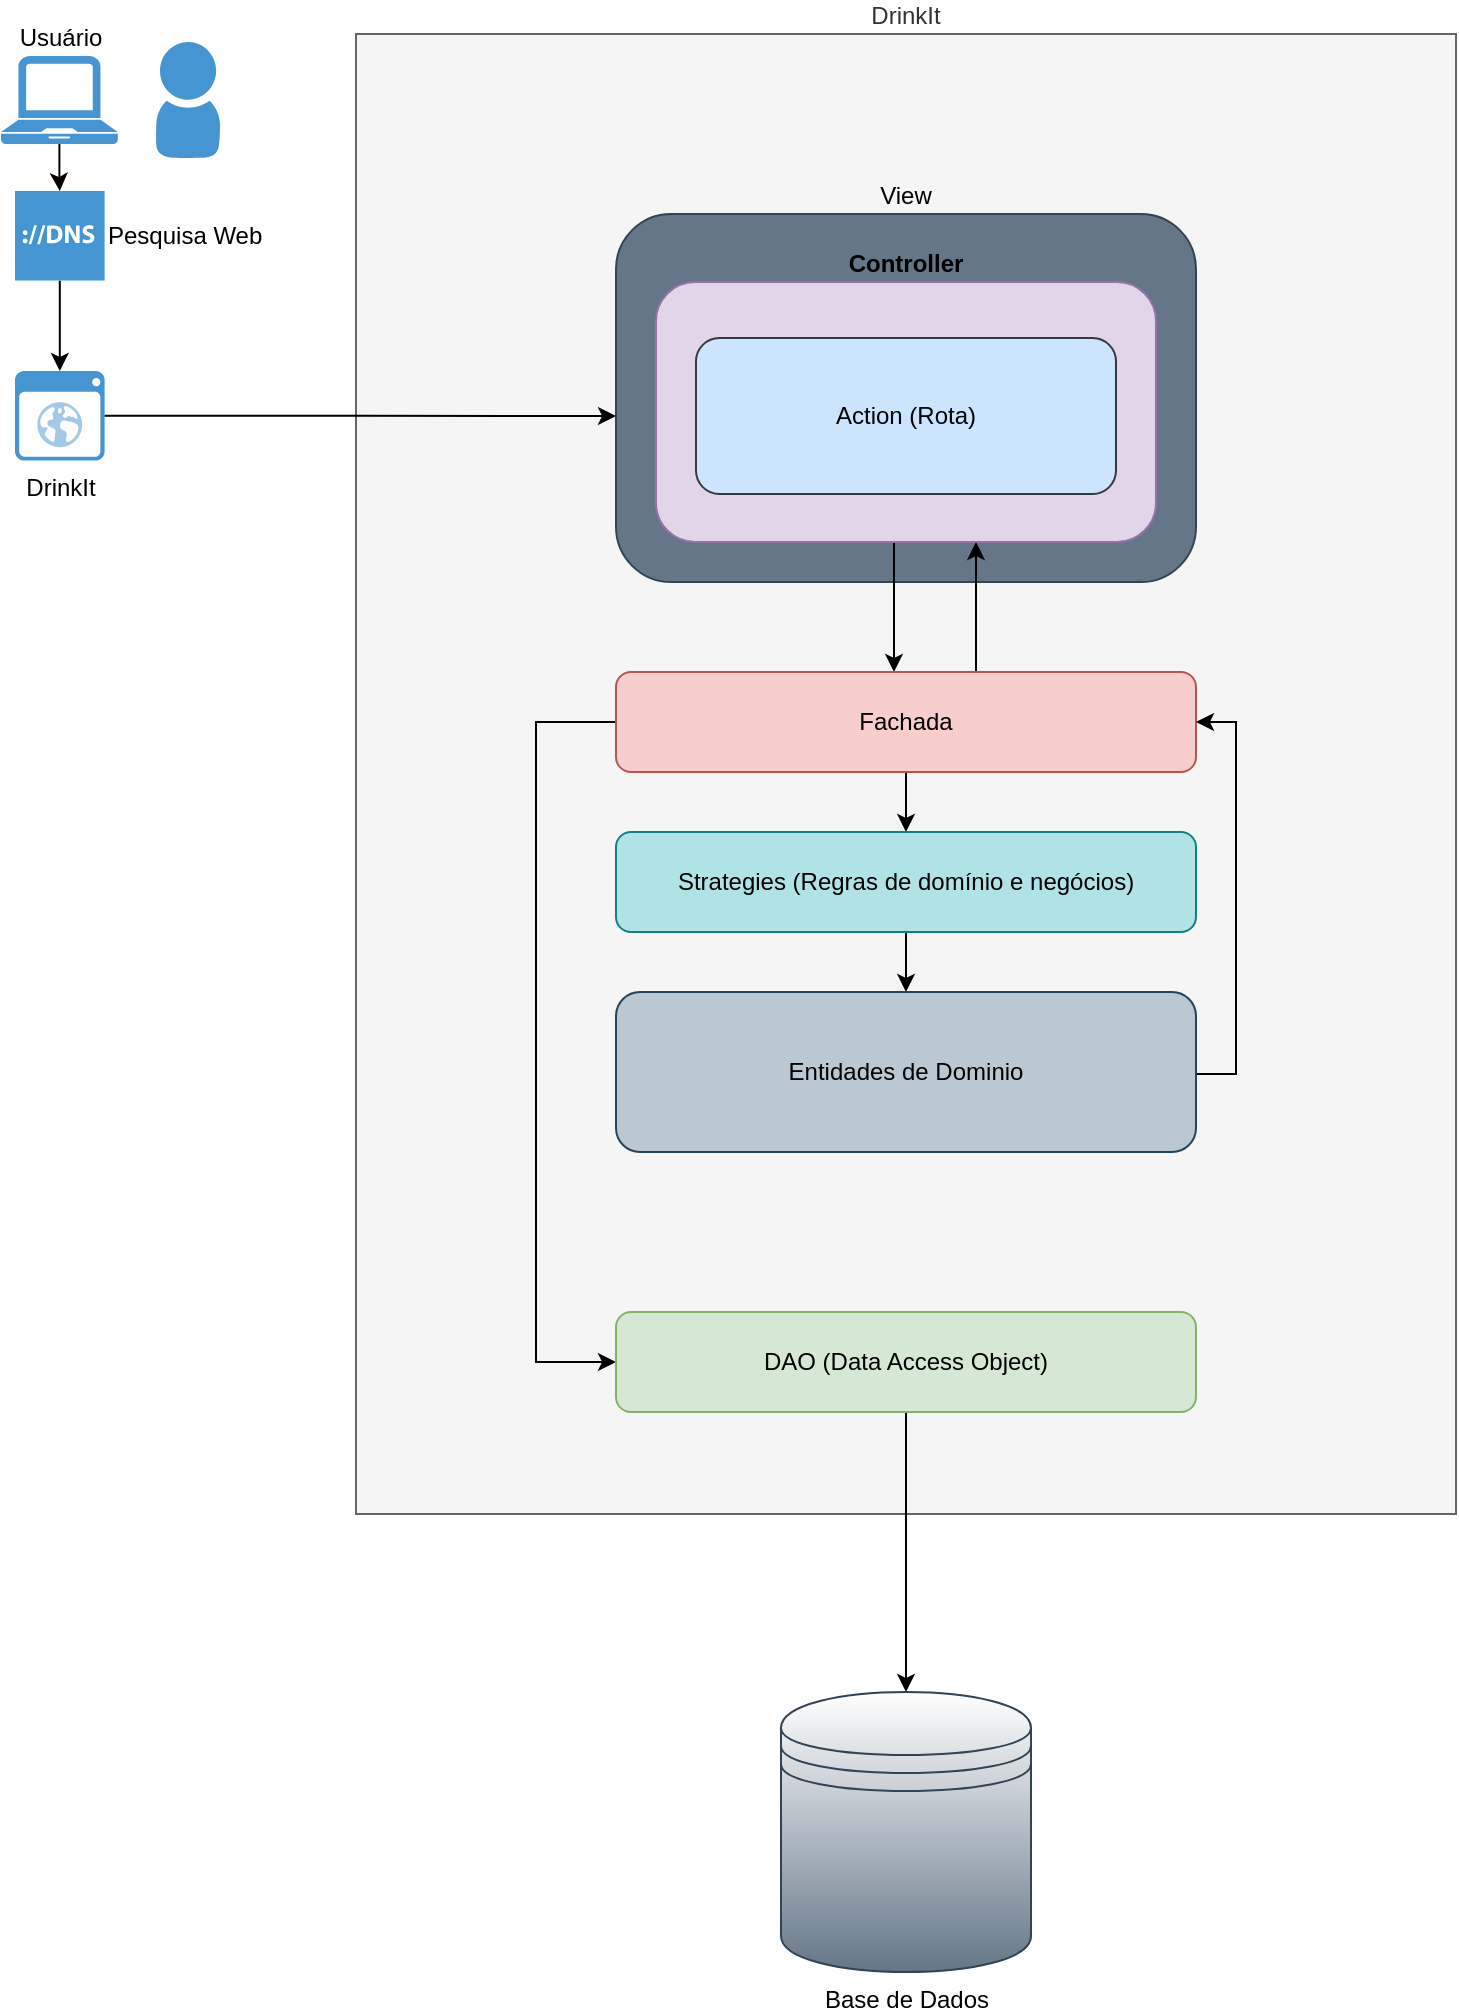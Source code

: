 <mxfile version="11.3.0" pages="1"><diagram id="YijnfxF1bcSkk1OXaIW-" name="DrinkIt"><mxGraphModel dx="1005" dy="513" grid="1" gridSize="10" guides="1" tooltips="1" connect="1" arrows="1" fold="1" page="1" pageScale="1" pageWidth="827" pageHeight="1169" math="0" shadow="0"><root><mxCell id="0"/><mxCell id="1" parent="0"/><mxCell id="GAxYZxhn6kpNzRzeMO6v-7" value="" style="edgeStyle=orthogonalEdgeStyle;rounded=0;orthogonalLoop=1;jettySize=auto;html=1;" edge="1" parent="1" source="GAxYZxhn6kpNzRzeMO6v-1" target="GAxYZxhn6kpNzRzeMO6v-6"><mxGeometry relative="1" as="geometry"/></mxCell><mxCell id="GAxYZxhn6kpNzRzeMO6v-1" value="Usuário&lt;br&gt;" style="pointerEvents=1;shadow=0;dashed=0;html=1;strokeColor=none;fillColor=#4495D1;labelPosition=center;verticalLabelPosition=top;verticalAlign=bottom;align=center;outlineConnect=0;shape=mxgraph.veeam.laptop;" vertex="1" parent="1"><mxGeometry x="52.5" y="42" width="58.4" height="44" as="geometry"/></mxCell><mxCell id="GAxYZxhn6kpNzRzeMO6v-3" value="DrinkIt" style="shadow=0;dashed=0;html=1;strokeColor=none;fillColor=#4495D1;labelPosition=center;verticalLabelPosition=bottom;verticalAlign=top;align=center;outlineConnect=0;shape=mxgraph.veeam.2d.web_ui;" vertex="1" parent="1"><mxGeometry x="59.5" y="199.5" width="44.8" height="44.8" as="geometry"/></mxCell><mxCell id="GAxYZxhn6kpNzRzeMO6v-5" value="" style="shadow=0;dashed=0;html=1;strokeColor=none;fillColor=#4495D1;labelPosition=center;verticalLabelPosition=bottom;verticalAlign=top;align=center;outlineConnect=0;shape=mxgraph.veeam.2d.user;" vertex="1" parent="1"><mxGeometry x="130" y="35" width="32" height="58" as="geometry"/></mxCell><mxCell id="GAxYZxhn6kpNzRzeMO6v-8" value="" style="edgeStyle=orthogonalEdgeStyle;rounded=0;orthogonalLoop=1;jettySize=auto;html=1;" edge="1" parent="1" source="GAxYZxhn6kpNzRzeMO6v-6" target="GAxYZxhn6kpNzRzeMO6v-3"><mxGeometry relative="1" as="geometry"/></mxCell><mxCell id="GAxYZxhn6kpNzRzeMO6v-6" value="Pesquisa Web" style="shadow=0;dashed=0;html=1;strokeColor=none;fillColor=#4495D1;labelPosition=right;verticalLabelPosition=middle;verticalAlign=middle;align=left;outlineConnect=0;shape=mxgraph.veeam.dns;" vertex="1" parent="1"><mxGeometry x="59.5" y="109.5" width="44.8" height="44.8" as="geometry"/></mxCell><mxCell id="GAxYZxhn6kpNzRzeMO6v-9" value="DrinkIt" style="rounded=0;whiteSpace=wrap;html=1;align=center;labelPosition=center;verticalLabelPosition=top;verticalAlign=bottom;fillColor=#f5f5f5;strokeColor=#666666;fontColor=#333333;" vertex="1" parent="1"><mxGeometry x="230" y="31" width="550" height="740" as="geometry"/></mxCell><mxCell id="GAxYZxhn6kpNzRzeMO6v-10" value="View" style="rounded=1;whiteSpace=wrap;html=1;align=center;labelPosition=center;verticalLabelPosition=top;verticalAlign=bottom;fillColor=#647687;strokeColor=#314354;fontColor=#000000;" vertex="1" parent="1"><mxGeometry x="360" y="121" width="290" height="184" as="geometry"/></mxCell><mxCell id="GAxYZxhn6kpNzRzeMO6v-18" style="edgeStyle=orthogonalEdgeStyle;rounded=0;orthogonalLoop=1;jettySize=auto;html=1;fontColor=#000000;" edge="1" parent="1"><mxGeometry relative="1" as="geometry"><mxPoint x="499" y="285" as="sourcePoint"/><mxPoint x="499" y="350" as="targetPoint"/><Array as="points"><mxPoint x="499" y="320"/><mxPoint x="499" y="320"/></Array></mxGeometry></mxCell><mxCell id="GAxYZxhn6kpNzRzeMO6v-11" value="Controller" style="rounded=1;whiteSpace=wrap;html=1;align=center;labelPosition=center;verticalLabelPosition=top;verticalAlign=bottom;fillColor=#e1d5e7;strokeColor=#9673a6;labelBackgroundColor=none;labelBorderColor=none;fontStyle=1" vertex="1" parent="1"><mxGeometry x="380" y="155" width="250" height="130" as="geometry"/></mxCell><mxCell id="GAxYZxhn6kpNzRzeMO6v-21" value="" style="edgeStyle=orthogonalEdgeStyle;rounded=0;orthogonalLoop=1;jettySize=auto;html=1;fontColor=#000000;" edge="1" parent="1" source="GAxYZxhn6kpNzRzeMO6v-14" target="GAxYZxhn6kpNzRzeMO6v-20"><mxGeometry relative="1" as="geometry"/></mxCell><mxCell id="GAxYZxhn6kpNzRzeMO6v-28" value="" style="edgeStyle=orthogonalEdgeStyle;rounded=0;orthogonalLoop=1;jettySize=auto;html=1;fontColor=#000000;" edge="1" parent="1" source="GAxYZxhn6kpNzRzeMO6v-14" target="GAxYZxhn6kpNzRzeMO6v-27"><mxGeometry relative="1" as="geometry"><Array as="points"><mxPoint x="320" y="375"/><mxPoint x="320" y="695"/></Array></mxGeometry></mxCell><mxCell id="GAxYZxhn6kpNzRzeMO6v-33" style="edgeStyle=orthogonalEdgeStyle;rounded=0;orthogonalLoop=1;jettySize=auto;html=1;fontColor=#000000;" edge="1" parent="1" source="GAxYZxhn6kpNzRzeMO6v-14" target="GAxYZxhn6kpNzRzeMO6v-11"><mxGeometry relative="1" as="geometry"><Array as="points"><mxPoint x="540" y="320"/><mxPoint x="540" y="320"/></Array></mxGeometry></mxCell><mxCell id="GAxYZxhn6kpNzRzeMO6v-14" value="Fachada" style="rounded=1;whiteSpace=wrap;html=1;labelBackgroundColor=none;align=center;fillColor=#f8cecc;strokeColor=#b85450;" vertex="1" parent="1"><mxGeometry x="360" y="350" width="290" height="50" as="geometry"/></mxCell><mxCell id="GAxYZxhn6kpNzRzeMO6v-31" style="edgeStyle=orthogonalEdgeStyle;rounded=0;orthogonalLoop=1;jettySize=auto;html=1;fontColor=#000000;" edge="1" parent="1" source="GAxYZxhn6kpNzRzeMO6v-27" target="GAxYZxhn6kpNzRzeMO6v-30"><mxGeometry relative="1" as="geometry"/></mxCell><mxCell id="GAxYZxhn6kpNzRzeMO6v-27" value="DAO (Data Access Object)" style="rounded=1;whiteSpace=wrap;html=1;labelBackgroundColor=none;align=center;fillColor=#d5e8d4;strokeColor=#82b366;" vertex="1" parent="1"><mxGeometry x="360" y="670" width="290" height="50" as="geometry"/></mxCell><mxCell id="GAxYZxhn6kpNzRzeMO6v-17" style="edgeStyle=orthogonalEdgeStyle;rounded=0;orthogonalLoop=1;jettySize=auto;html=1;fontColor=#000000;" edge="1" parent="1" source="GAxYZxhn6kpNzRzeMO6v-3"><mxGeometry relative="1" as="geometry"><mxPoint x="360" y="222" as="targetPoint"/></mxGeometry></mxCell><mxCell id="GAxYZxhn6kpNzRzeMO6v-23" value="" style="edgeStyle=orthogonalEdgeStyle;rounded=0;orthogonalLoop=1;jettySize=auto;html=1;fontColor=#000000;" edge="1" parent="1" source="GAxYZxhn6kpNzRzeMO6v-20" target="GAxYZxhn6kpNzRzeMO6v-22"><mxGeometry relative="1" as="geometry"/></mxCell><mxCell id="GAxYZxhn6kpNzRzeMO6v-20" value="Strategies (Regras de domínio e negócios)" style="rounded=1;whiteSpace=wrap;html=1;labelBackgroundColor=none;align=center;fillColor=#b0e3e6;strokeColor=#0e8088;" vertex="1" parent="1"><mxGeometry x="360" y="430" width="290" height="50" as="geometry"/></mxCell><mxCell id="GAxYZxhn6kpNzRzeMO6v-26" style="edgeStyle=orthogonalEdgeStyle;rounded=0;orthogonalLoop=1;jettySize=auto;html=1;entryX=1;entryY=0.5;entryDx=0;entryDy=0;fontColor=#000000;" edge="1" parent="1" source="GAxYZxhn6kpNzRzeMO6v-22" target="GAxYZxhn6kpNzRzeMO6v-14"><mxGeometry relative="1" as="geometry"><Array as="points"><mxPoint x="670" y="551"/><mxPoint x="670" y="375"/></Array></mxGeometry></mxCell><mxCell id="GAxYZxhn6kpNzRzeMO6v-22" value="Entidades de Dominio" style="rounded=1;whiteSpace=wrap;html=1;labelBackgroundColor=none;align=center;fillColor=#bac8d3;strokeColor=#23445d;" vertex="1" parent="1"><mxGeometry x="360" y="510" width="290" height="80" as="geometry"/></mxCell><mxCell id="GAxYZxhn6kpNzRzeMO6v-30" value="Base de Dados" style="shape=datastore;whiteSpace=wrap;html=1;labelBackgroundColor=none;align=center;fillColor=#647687;strokeColor=#314354;fontColor=#000000;gradientColor=#ffffff;gradientDirection=north;labelPosition=center;verticalLabelPosition=bottom;verticalAlign=top;" vertex="1" parent="1"><mxGeometry x="442.5" y="860" width="125" height="140" as="geometry"/></mxCell><mxCell id="GAxYZxhn6kpNzRzeMO6v-32" value="Action (Rota)" style="rounded=1;whiteSpace=wrap;html=1;labelBackgroundColor=none;align=center;fillColor=#cce5ff;strokeColor=#36393d;" vertex="1" parent="1"><mxGeometry x="400" y="183" width="210" height="78" as="geometry"/></mxCell></root></mxGraphModel></diagram></mxfile>